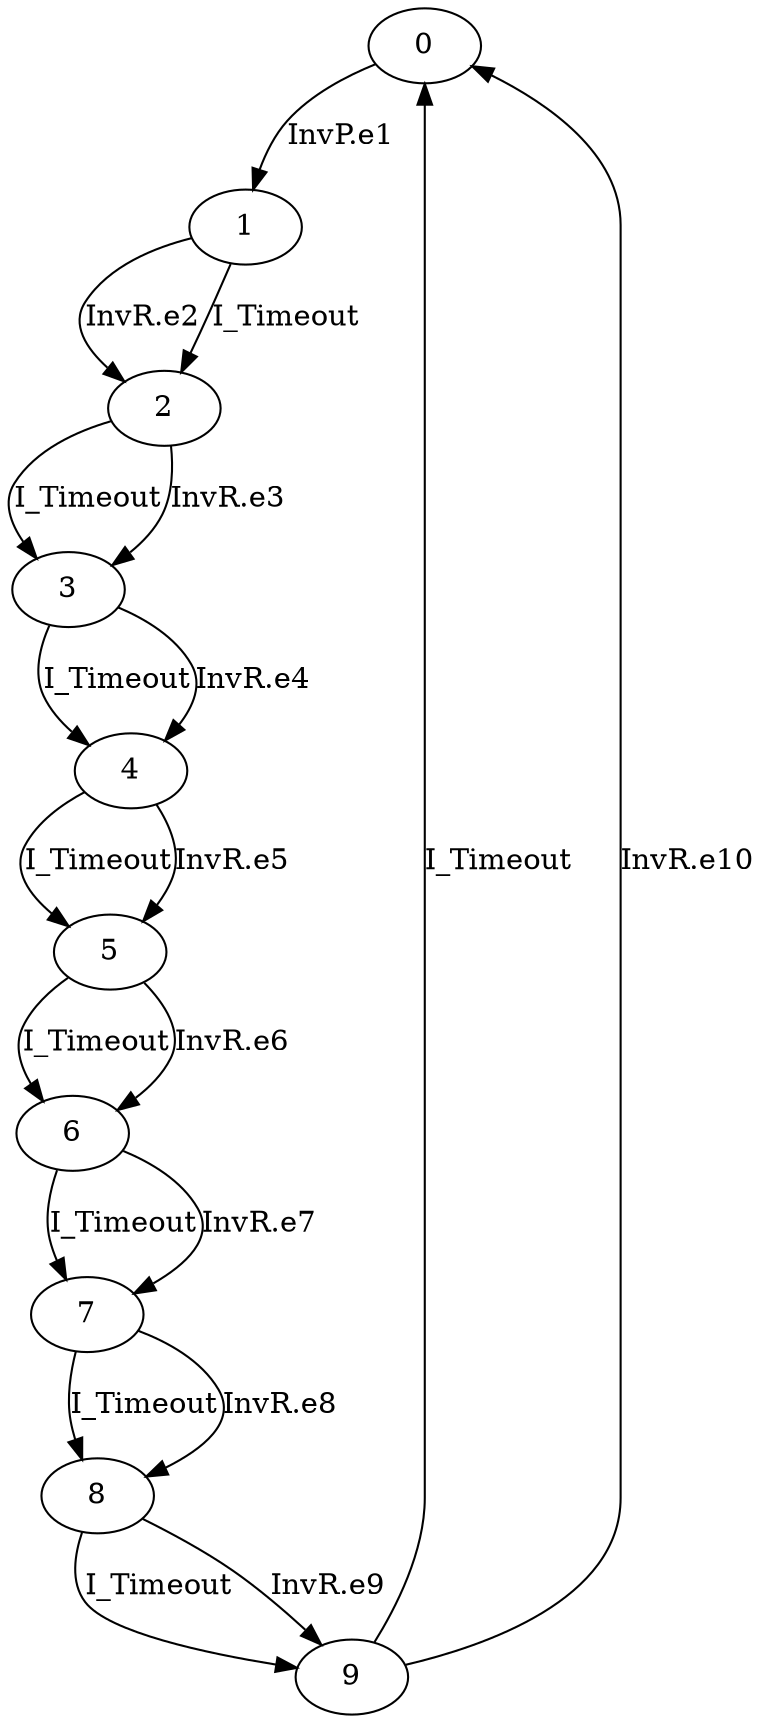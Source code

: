 digraph G {
  0 -> 1 [ label="InvP.e1" ];
  1 -> 2 [ label="InvR.e2" ];
  1 -> 2 [ label="I_Timeout" ];
  2 -> 3 [ label="I_Timeout" ];
  2 -> 3 [ label="InvR.e3" ];
  3 -> 4 [ label="I_Timeout" ];
  3 -> 4 [ label="InvR.e4" ];
  4 -> 5 [ label="I_Timeout" ];
  4 -> 5 [ label="InvR.e5" ];
  5 -> 6 [ label="I_Timeout" ];
  5 -> 6 [ label="InvR.e6" ];
  6 -> 7 [ label="I_Timeout" ];
  6 -> 7 [ label="InvR.e7" ];
  7 -> 8 [ label="I_Timeout" ];
  7 -> 8 [ label="InvR.e8" ];
  8 -> 9 [ label="I_Timeout" ];
  8 -> 9 [ label="InvR.e9" ];
  9 -> 0 [ label="I_Timeout" ];
  9 -> 0 [ label="InvR.e10" ];
}
